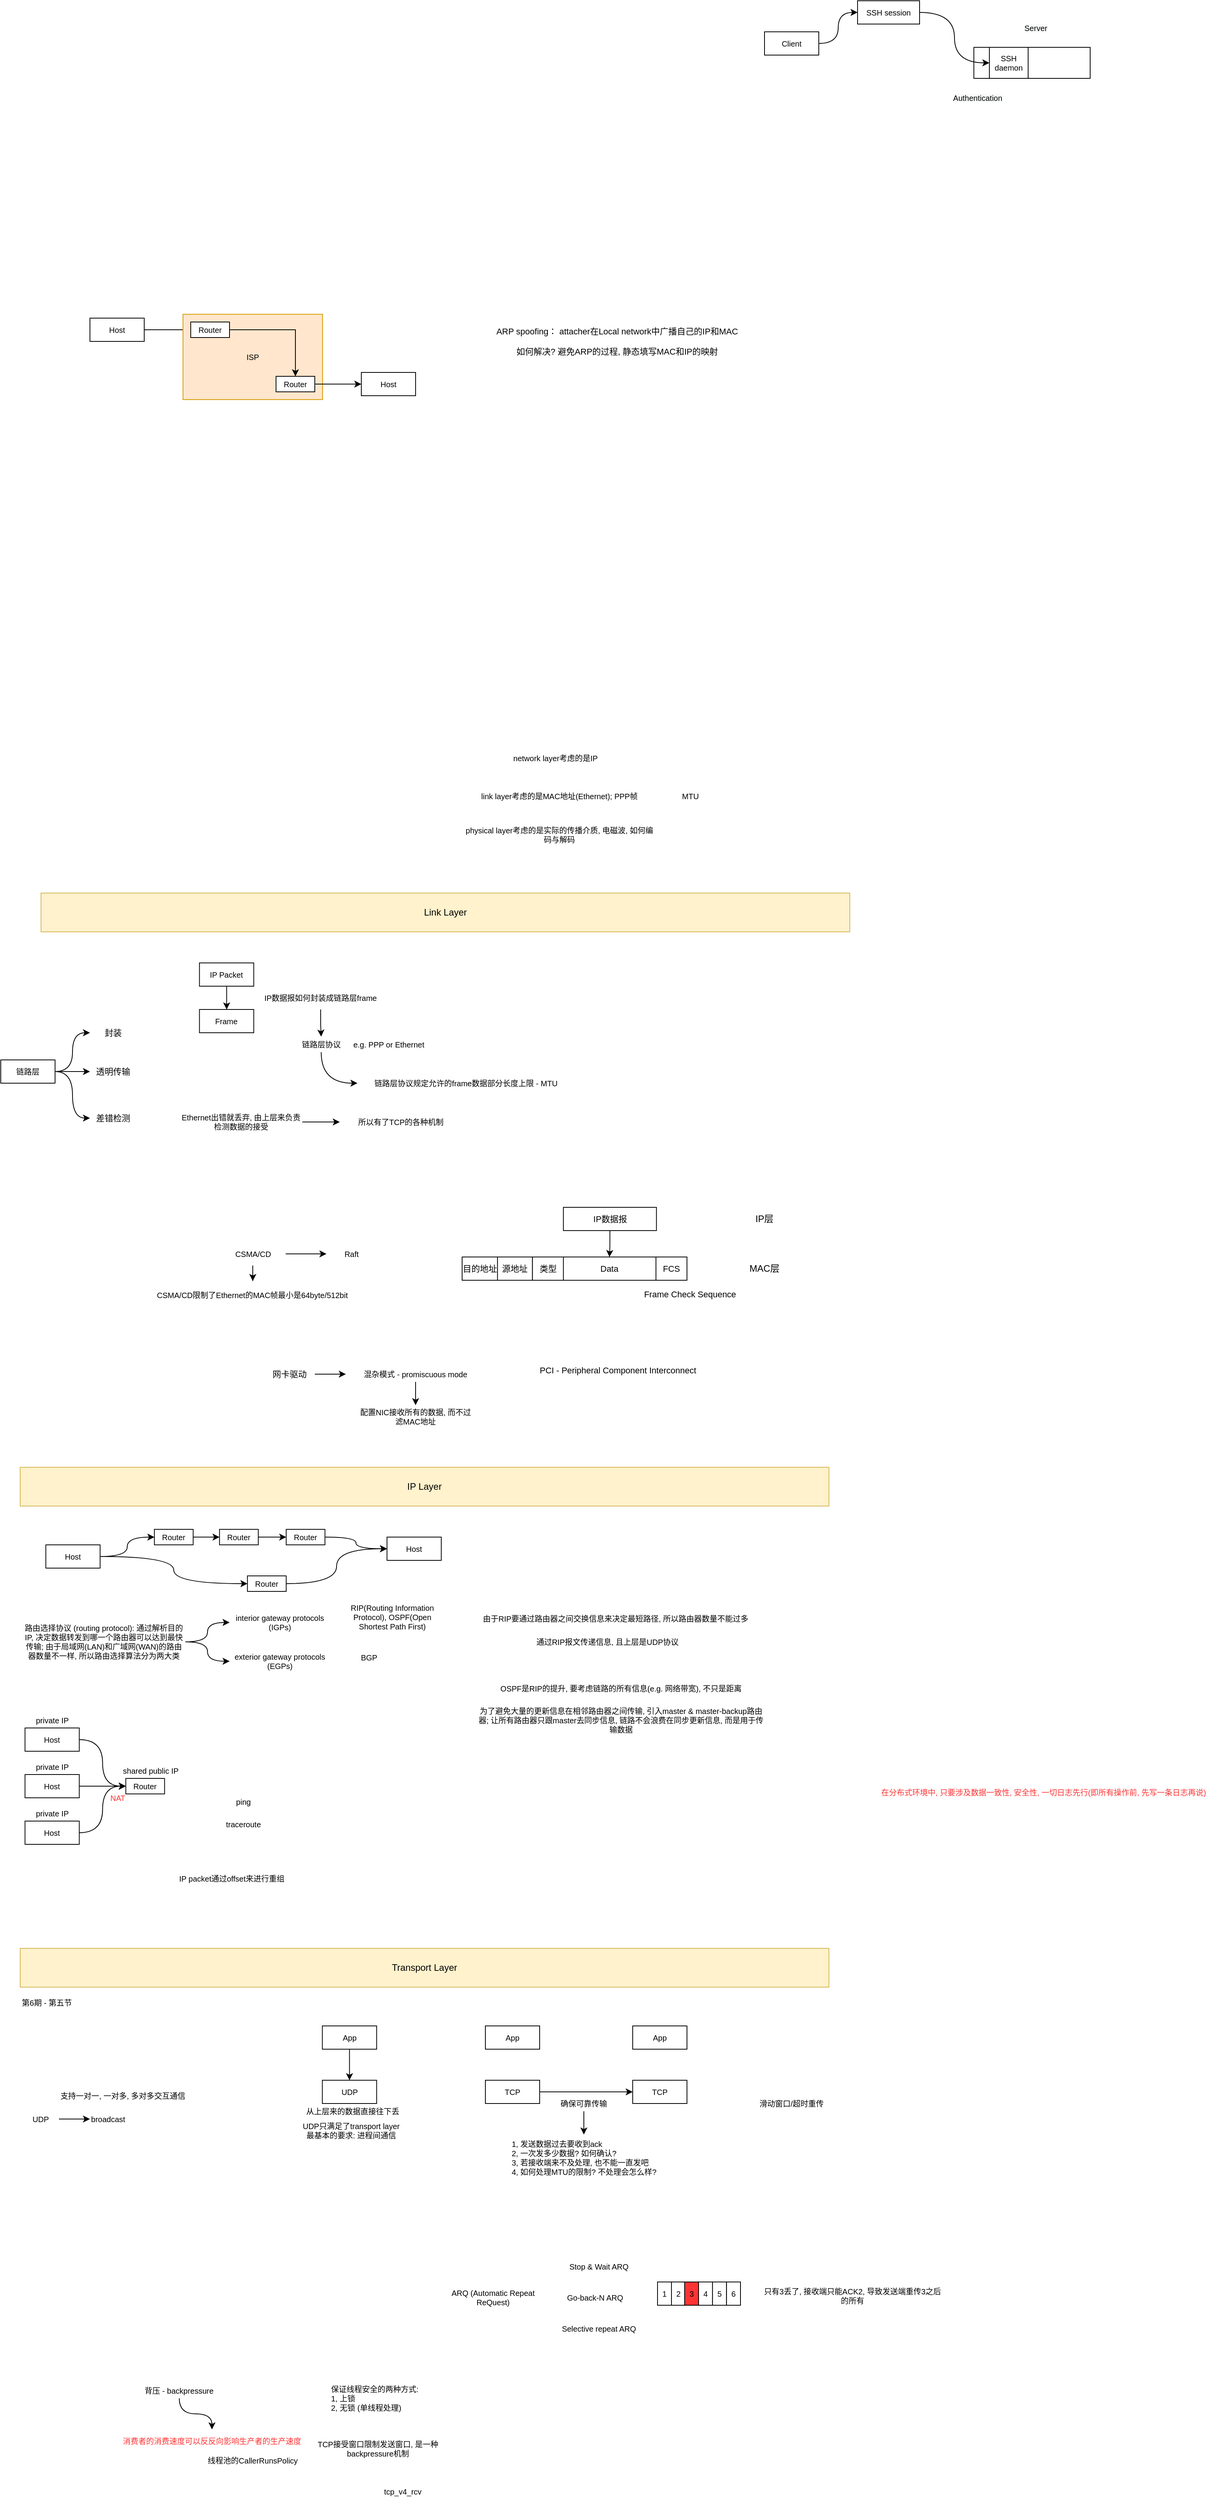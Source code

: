 <mxfile version="21.6.6" type="github">
  <diagram id="lOl-ZhYQnWzm9-qVgaAJ" name="Page-1">
    <mxGraphModel dx="925" dy="494" grid="1" gridSize="10" guides="1" tooltips="1" connect="1" arrows="1" fold="1" page="1" pageScale="1" pageWidth="827" pageHeight="1169" math="0" shadow="0">
      <root>
        <mxCell id="0" />
        <mxCell id="1" parent="0" />
        <mxCell id="wnXFvV-Xrk-nOBf85rZt-2" value="" style="rounded=0;whiteSpace=wrap;html=1;fontSize=10;" parent="1" vertex="1">
          <mxGeometry x="1310" y="150" width="150" height="40" as="geometry" />
        </mxCell>
        <mxCell id="wnXFvV-Xrk-nOBf85rZt-6" value="SSH daemon" style="rounded=0;whiteSpace=wrap;html=1;fontSize=10;" parent="1" vertex="1">
          <mxGeometry x="1330" y="150" width="50" height="40" as="geometry" />
        </mxCell>
        <mxCell id="wnXFvV-Xrk-nOBf85rZt-5" style="edgeStyle=orthogonalEdgeStyle;curved=1;rounded=0;orthogonalLoop=1;jettySize=auto;html=1;entryX=0;entryY=0.5;entryDx=0;entryDy=0;fontSize=10;" parent="1" source="wnXFvV-Xrk-nOBf85rZt-1" target="wnXFvV-Xrk-nOBf85rZt-6" edge="1">
          <mxGeometry relative="1" as="geometry" />
        </mxCell>
        <mxCell id="wnXFvV-Xrk-nOBf85rZt-1" value="SSH session" style="rounded=0;whiteSpace=wrap;html=1;fontSize=10;" parent="1" vertex="1">
          <mxGeometry x="1160" y="90" width="80" height="30" as="geometry" />
        </mxCell>
        <mxCell id="wnXFvV-Xrk-nOBf85rZt-4" style="edgeStyle=orthogonalEdgeStyle;rounded=0;orthogonalLoop=1;jettySize=auto;html=1;entryX=0;entryY=0.5;entryDx=0;entryDy=0;curved=1;fontSize=10;" parent="1" source="wnXFvV-Xrk-nOBf85rZt-3" target="wnXFvV-Xrk-nOBf85rZt-1" edge="1">
          <mxGeometry relative="1" as="geometry" />
        </mxCell>
        <mxCell id="wnXFvV-Xrk-nOBf85rZt-3" value="Client" style="rounded=0;whiteSpace=wrap;html=1;fontSize=10;" parent="1" vertex="1">
          <mxGeometry x="1040" y="130" width="70" height="30" as="geometry" />
        </mxCell>
        <mxCell id="wnXFvV-Xrk-nOBf85rZt-7" value="&lt;meta charset=&quot;utf-8&quot; style=&quot;font-size: 10px;&quot;&gt;&lt;span style=&quot;color: rgb(0, 0, 0); font-family: Helvetica; font-size: 10px; font-style: normal; font-variant-ligatures: normal; font-variant-caps: normal; font-weight: 400; letter-spacing: normal; orphans: 2; text-align: center; text-indent: 0px; text-transform: none; widows: 2; word-spacing: 0px; -webkit-text-stroke-width: 0px; background-color: rgb(248, 249, 250); text-decoration-thickness: initial; text-decoration-style: initial; text-decoration-color: initial; float: none; display: inline !important;&quot;&gt;Server&lt;/span&gt;" style="text;html=1;strokeColor=none;fillColor=none;align=center;verticalAlign=middle;whiteSpace=wrap;rounded=0;fontSize=10;" parent="1" vertex="1">
          <mxGeometry x="1360" y="110" width="60" height="30" as="geometry" />
        </mxCell>
        <mxCell id="wnXFvV-Xrk-nOBf85rZt-10" value="&lt;span style=&quot;color: rgb(0, 0, 0); font-family: Helvetica; font-size: 10px; font-style: normal; font-variant-ligatures: normal; font-variant-caps: normal; font-weight: 400; letter-spacing: normal; orphans: 2; text-align: center; text-indent: 0px; text-transform: none; widows: 2; word-spacing: 0px; -webkit-text-stroke-width: 0px; background-color: rgb(248, 249, 250); text-decoration-thickness: initial; text-decoration-style: initial; text-decoration-color: initial; float: none; display: inline !important;&quot;&gt;Authentication&lt;/span&gt;" style="text;html=1;strokeColor=none;fillColor=none;align=center;verticalAlign=middle;whiteSpace=wrap;rounded=0;fontSize=10;" parent="1" vertex="1">
          <mxGeometry x="1260" y="200" width="110" height="30" as="geometry" />
        </mxCell>
        <mxCell id="41zxChAVSLW4Dl63zJSh-7" style="edgeStyle=orthogonalEdgeStyle;rounded=0;orthogonalLoop=1;jettySize=auto;html=1;entryX=0;entryY=0.5;entryDx=0;entryDy=0;" parent="1" source="41zxChAVSLW4Dl63zJSh-1" target="41zxChAVSLW4Dl63zJSh-3" edge="1">
          <mxGeometry relative="1" as="geometry" />
        </mxCell>
        <mxCell id="41zxChAVSLW4Dl63zJSh-1" value="Host" style="rounded=0;whiteSpace=wrap;html=1;fontSize=10;" parent="1" vertex="1">
          <mxGeometry x="170" y="499" width="70" height="30" as="geometry" />
        </mxCell>
        <mxCell id="41zxChAVSLW4Dl63zJSh-2" value="ISP" style="rounded=0;whiteSpace=wrap;html=1;fontSize=10;fillColor=#ffe6cc;strokeColor=#d79b00;" parent="1" vertex="1">
          <mxGeometry x="290" y="494" width="180" height="110" as="geometry" />
        </mxCell>
        <mxCell id="41zxChAVSLW4Dl63zJSh-6" style="edgeStyle=orthogonalEdgeStyle;rounded=0;orthogonalLoop=1;jettySize=auto;html=1;entryX=0.5;entryY=0;entryDx=0;entryDy=0;" parent="1" source="41zxChAVSLW4Dl63zJSh-3" target="41zxChAVSLW4Dl63zJSh-4" edge="1">
          <mxGeometry relative="1" as="geometry" />
        </mxCell>
        <mxCell id="41zxChAVSLW4Dl63zJSh-3" value="Router" style="rounded=0;whiteSpace=wrap;html=1;fontSize=10;" parent="1" vertex="1">
          <mxGeometry x="300" y="504" width="50" height="20" as="geometry" />
        </mxCell>
        <mxCell id="41zxChAVSLW4Dl63zJSh-10" value="" style="edgeStyle=orthogonalEdgeStyle;rounded=0;orthogonalLoop=1;jettySize=auto;html=1;" parent="1" source="41zxChAVSLW4Dl63zJSh-4" target="41zxChAVSLW4Dl63zJSh-8" edge="1">
          <mxGeometry relative="1" as="geometry" />
        </mxCell>
        <mxCell id="41zxChAVSLW4Dl63zJSh-4" value="Router" style="rounded=0;whiteSpace=wrap;html=1;fontSize=10;" parent="1" vertex="1">
          <mxGeometry x="410" y="574" width="50" height="20" as="geometry" />
        </mxCell>
        <mxCell id="41zxChAVSLW4Dl63zJSh-8" value="Host" style="rounded=0;whiteSpace=wrap;html=1;fontSize=10;" parent="1" vertex="1">
          <mxGeometry x="520" y="569" width="70" height="30" as="geometry" />
        </mxCell>
        <mxCell id="EXS46r-TFBb_ld1rwyYY-8" value="" style="edgeStyle=orthogonalEdgeStyle;rounded=0;orthogonalLoop=1;jettySize=auto;html=1;" parent="1" source="EXS46r-TFBb_ld1rwyYY-1" target="EXS46r-TFBb_ld1rwyYY-2" edge="1">
          <mxGeometry relative="1" as="geometry" />
        </mxCell>
        <mxCell id="EXS46r-TFBb_ld1rwyYY-1" value="IP Packet" style="rounded=0;whiteSpace=wrap;html=1;fontSize=10;" parent="1" vertex="1">
          <mxGeometry x="311.25" y="1330" width="70" height="30" as="geometry" />
        </mxCell>
        <mxCell id="EXS46r-TFBb_ld1rwyYY-2" value="Frame" style="rounded=0;whiteSpace=wrap;html=1;fontSize=10;" parent="1" vertex="1">
          <mxGeometry x="311.25" y="1390" width="70" height="30" as="geometry" />
        </mxCell>
        <mxCell id="EXS46r-TFBb_ld1rwyYY-5" value="" style="edgeStyle=orthogonalEdgeStyle;rounded=0;orthogonalLoop=1;jettySize=auto;html=1;" parent="1" source="EXS46r-TFBb_ld1rwyYY-3" target="EXS46r-TFBb_ld1rwyYY-4" edge="1">
          <mxGeometry relative="1" as="geometry" />
        </mxCell>
        <mxCell id="EXS46r-TFBb_ld1rwyYY-3" value="IP数据报如何封装成链路层frame" style="text;html=1;strokeColor=none;fillColor=none;align=center;verticalAlign=middle;whiteSpace=wrap;rounded=0;fontSize=10;fontFamily=Helvetica;fontColor=default;" parent="1" vertex="1">
          <mxGeometry x="381.25" y="1360" width="172.5" height="30" as="geometry" />
        </mxCell>
        <mxCell id="EXS46r-TFBb_ld1rwyYY-20" style="edgeStyle=orthogonalEdgeStyle;rounded=0;orthogonalLoop=1;jettySize=auto;html=1;entryX=0;entryY=0.5;entryDx=0;entryDy=0;curved=1;" parent="1" source="EXS46r-TFBb_ld1rwyYY-4" target="EXS46r-TFBb_ld1rwyYY-18" edge="1">
          <mxGeometry relative="1" as="geometry" />
        </mxCell>
        <mxCell id="EXS46r-TFBb_ld1rwyYY-4" value="链路层协议" style="text;html=1;strokeColor=none;fillColor=none;align=center;verticalAlign=middle;whiteSpace=wrap;rounded=0;fontSize=10;fontFamily=Helvetica;fontColor=default;" parent="1" vertex="1">
          <mxGeometry x="414" y="1425" width="108.5" height="20" as="geometry" />
        </mxCell>
        <mxCell id="EXS46r-TFBb_ld1rwyYY-6" value="e.g. PPP or Ethernet" style="text;html=1;strokeColor=none;fillColor=none;align=center;verticalAlign=middle;whiteSpace=wrap;rounded=0;fontSize=10;fontFamily=Helvetica;fontColor=default;" parent="1" vertex="1">
          <mxGeometry x="505.63" y="1420" width="98.75" height="30" as="geometry" />
        </mxCell>
        <mxCell id="EXS46r-TFBb_ld1rwyYY-17" value="" style="edgeStyle=orthogonalEdgeStyle;rounded=0;orthogonalLoop=1;jettySize=auto;html=1;" parent="1" source="EXS46r-TFBb_ld1rwyYY-14" target="EXS46r-TFBb_ld1rwyYY-16" edge="1">
          <mxGeometry relative="1" as="geometry" />
        </mxCell>
        <mxCell id="EXS46r-TFBb_ld1rwyYY-14" value="Ethernet出错就丢弃, 由上层来负责检测数据的接受" style="text;html=1;strokeColor=none;fillColor=none;align=center;verticalAlign=middle;whiteSpace=wrap;rounded=0;fontSize=10;fontFamily=Helvetica;fontColor=default;" parent="1" vertex="1">
          <mxGeometry x="286.06" y="1515" width="157.75" height="40" as="geometry" />
        </mxCell>
        <mxCell id="EXS46r-TFBb_ld1rwyYY-16" value="所以有了TCP的各种机制" style="text;html=1;strokeColor=none;fillColor=none;align=center;verticalAlign=middle;whiteSpace=wrap;rounded=0;fontSize=10;fontFamily=Helvetica;fontColor=default;" parent="1" vertex="1">
          <mxGeometry x="492.18" y="1515" width="157.75" height="40" as="geometry" />
        </mxCell>
        <mxCell id="EXS46r-TFBb_ld1rwyYY-18" value="链路层协议规定允许的frame数据部分长度上限 - MTU" style="text;html=1;strokeColor=none;fillColor=none;align=center;verticalAlign=middle;whiteSpace=wrap;rounded=0;fontSize=10;fontFamily=Helvetica;fontColor=default;" parent="1" vertex="1">
          <mxGeometry x="515" y="1470" width="280" height="30" as="geometry" />
        </mxCell>
        <mxCell id="EXS46r-TFBb_ld1rwyYY-23" value="" style="edgeStyle=orthogonalEdgeStyle;shape=connector;curved=1;rounded=0;orthogonalLoop=1;jettySize=auto;html=1;labelBackgroundColor=default;strokeColor=default;fontFamily=Helvetica;fontSize=11;fontColor=default;endArrow=classic;" parent="1" source="EXS46r-TFBb_ld1rwyYY-21" target="EXS46r-TFBb_ld1rwyYY-22" edge="1">
          <mxGeometry relative="1" as="geometry" />
        </mxCell>
        <mxCell id="fwzLU5tfzJNoqCdMov-6-9" style="edgeStyle=orthogonalEdgeStyle;rounded=0;orthogonalLoop=1;jettySize=auto;html=1;" parent="1" source="EXS46r-TFBb_ld1rwyYY-21" target="fwzLU5tfzJNoqCdMov-6-8" edge="1">
          <mxGeometry relative="1" as="geometry" />
        </mxCell>
        <mxCell id="EXS46r-TFBb_ld1rwyYY-21" value="CSMA/CD" style="text;html=1;strokeColor=none;fillColor=none;align=center;verticalAlign=middle;whiteSpace=wrap;rounded=0;fontSize=10;fontFamily=Helvetica;fontColor=default;" parent="1" vertex="1">
          <mxGeometry x="337.62" y="1690" width="84.75" height="30" as="geometry" />
        </mxCell>
        <mxCell id="EXS46r-TFBb_ld1rwyYY-22" value="Raft" style="text;html=1;strokeColor=none;fillColor=none;align=center;verticalAlign=middle;whiteSpace=wrap;rounded=0;fontSize=10;fontFamily=Helvetica;fontColor=default;" parent="1" vertex="1">
          <mxGeometry x="475" y="1690" width="64.75" height="30" as="geometry" />
        </mxCell>
        <mxCell id="fwzLU5tfzJNoqCdMov-6-7" style="edgeStyle=orthogonalEdgeStyle;rounded=0;orthogonalLoop=1;jettySize=auto;html=1;" parent="1" source="EXS46r-TFBb_ld1rwyYY-24" target="EXS46r-TFBb_ld1rwyYY-25" edge="1">
          <mxGeometry relative="1" as="geometry" />
        </mxCell>
        <mxCell id="EXS46r-TFBb_ld1rwyYY-24" value="网卡驱动" style="text;html=1;strokeColor=none;fillColor=none;align=center;verticalAlign=middle;whiteSpace=wrap;rounded=0;fontSize=11;fontFamily=Helvetica;fontColor=default;" parent="1" vertex="1">
          <mxGeometry x="395" y="1850" width="65" height="20" as="geometry" />
        </mxCell>
        <mxCell id="EXS46r-TFBb_ld1rwyYY-27" style="edgeStyle=orthogonalEdgeStyle;shape=connector;curved=1;rounded=0;orthogonalLoop=1;jettySize=auto;html=1;entryX=0.5;entryY=0;entryDx=0;entryDy=0;labelBackgroundColor=default;strokeColor=default;fontFamily=Helvetica;fontSize=11;fontColor=default;endArrow=classic;" parent="1" source="EXS46r-TFBb_ld1rwyYY-25" target="EXS46r-TFBb_ld1rwyYY-26" edge="1">
          <mxGeometry relative="1" as="geometry" />
        </mxCell>
        <mxCell id="EXS46r-TFBb_ld1rwyYY-25" value="混杂模式 - promiscuous mode" style="text;html=1;strokeColor=none;fillColor=none;align=center;verticalAlign=middle;whiteSpace=wrap;rounded=0;fontSize=10;fontFamily=Helvetica;fontColor=default;" parent="1" vertex="1">
          <mxGeometry x="500" y="1850" width="180" height="20" as="geometry" />
        </mxCell>
        <mxCell id="EXS46r-TFBb_ld1rwyYY-26" value="配置NIC接收所有的数据, 而不过滤MAC地址" style="text;html=1;strokeColor=none;fillColor=none;align=center;verticalAlign=middle;whiteSpace=wrap;rounded=0;fontSize=10;fontFamily=Helvetica;fontColor=default;" parent="1" vertex="1">
          <mxGeometry x="515" y="1900" width="150" height="30" as="geometry" />
        </mxCell>
        <mxCell id="EXS46r-TFBb_ld1rwyYY-34" style="edgeStyle=orthogonalEdgeStyle;shape=connector;curved=1;rounded=0;orthogonalLoop=1;jettySize=auto;html=1;entryX=0;entryY=0.5;entryDx=0;entryDy=0;labelBackgroundColor=default;strokeColor=default;fontFamily=Helvetica;fontSize=11;fontColor=default;endArrow=classic;" parent="1" source="EXS46r-TFBb_ld1rwyYY-28" target="EXS46r-TFBb_ld1rwyYY-29" edge="1">
          <mxGeometry relative="1" as="geometry" />
        </mxCell>
        <mxCell id="EXS46r-TFBb_ld1rwyYY-35" style="edgeStyle=orthogonalEdgeStyle;shape=connector;curved=1;rounded=0;orthogonalLoop=1;jettySize=auto;html=1;entryX=0;entryY=0.5;entryDx=0;entryDy=0;labelBackgroundColor=default;strokeColor=default;fontFamily=Helvetica;fontSize=11;fontColor=default;endArrow=classic;" parent="1" source="EXS46r-TFBb_ld1rwyYY-28" target="EXS46r-TFBb_ld1rwyYY-30" edge="1">
          <mxGeometry relative="1" as="geometry" />
        </mxCell>
        <mxCell id="EXS46r-TFBb_ld1rwyYY-36" style="edgeStyle=orthogonalEdgeStyle;shape=connector;curved=1;rounded=0;orthogonalLoop=1;jettySize=auto;html=1;entryX=0;entryY=0.5;entryDx=0;entryDy=0;labelBackgroundColor=default;strokeColor=default;fontFamily=Helvetica;fontSize=11;fontColor=default;endArrow=classic;" parent="1" source="EXS46r-TFBb_ld1rwyYY-28" target="EXS46r-TFBb_ld1rwyYY-31" edge="1">
          <mxGeometry relative="1" as="geometry" />
        </mxCell>
        <mxCell id="EXS46r-TFBb_ld1rwyYY-28" value="链路层" style="rounded=0;whiteSpace=wrap;html=1;fontSize=10;" parent="1" vertex="1">
          <mxGeometry x="55" y="1455" width="70" height="30" as="geometry" />
        </mxCell>
        <mxCell id="EXS46r-TFBb_ld1rwyYY-29" value="封装" style="text;html=1;strokeColor=none;fillColor=none;align=center;verticalAlign=middle;whiteSpace=wrap;rounded=0;fontSize=11;fontFamily=Helvetica;fontColor=default;" parent="1" vertex="1">
          <mxGeometry x="170" y="1405" width="60" height="30" as="geometry" />
        </mxCell>
        <mxCell id="EXS46r-TFBb_ld1rwyYY-30" value="透明传输" style="text;html=1;strokeColor=none;fillColor=none;align=center;verticalAlign=middle;whiteSpace=wrap;rounded=0;fontSize=11;fontFamily=Helvetica;fontColor=default;" parent="1" vertex="1">
          <mxGeometry x="170" y="1455" width="60" height="30" as="geometry" />
        </mxCell>
        <mxCell id="EXS46r-TFBb_ld1rwyYY-31" value="差错检测" style="text;html=1;strokeColor=none;fillColor=none;align=center;verticalAlign=middle;whiteSpace=wrap;rounded=0;fontSize=11;fontFamily=Helvetica;fontColor=default;" parent="1" vertex="1">
          <mxGeometry x="170" y="1515" width="60" height="30" as="geometry" />
        </mxCell>
        <mxCell id="fIlDX3s8ZMgqm2_ezZD7-1" value="ARP spoofing： attacher在Local network中广播自己的IP和MAC&lt;br style=&quot;font-size: 11px;&quot;&gt;&lt;br style=&quot;font-size: 11px;&quot;&gt;如何解决? 避免ARP的过程, 静态填写MAC和IP的映射" style="text;html=1;strokeColor=none;fillColor=none;align=center;verticalAlign=middle;whiteSpace=wrap;rounded=0;fontSize=11;" parent="1" vertex="1">
          <mxGeometry x="690" y="499" width="320" height="60" as="geometry" />
        </mxCell>
        <mxCell id="fwzLU5tfzJNoqCdMov-6-2" value="physical layer考虑的是实际的传播介质, 电磁波, 如何编码与解码" style="text;html=1;strokeColor=none;fillColor=none;align=center;verticalAlign=middle;whiteSpace=wrap;rounded=0;fontSize=10;fontFamily=Helvetica;fontColor=default;" parent="1" vertex="1">
          <mxGeometry x="650" y="1150" width="251.25" height="30" as="geometry" />
        </mxCell>
        <mxCell id="fwzLU5tfzJNoqCdMov-6-3" value="link layer考虑的是MAC地址(Ethernet); PPP帧" style="text;html=1;strokeColor=none;fillColor=none;align=center;verticalAlign=middle;whiteSpace=wrap;rounded=0;fontSize=10;fontFamily=Helvetica;fontColor=default;" parent="1" vertex="1">
          <mxGeometry x="662.96" y="1100" width="225.32" height="30" as="geometry" />
        </mxCell>
        <mxCell id="fwzLU5tfzJNoqCdMov-6-5" value="network layer考虑的是IP" style="text;html=1;strokeColor=none;fillColor=none;align=center;verticalAlign=middle;whiteSpace=wrap;rounded=0;fontSize=10;fontFamily=Helvetica;fontColor=default;" parent="1" vertex="1">
          <mxGeometry x="669.46" y="1050" width="203" height="31" as="geometry" />
        </mxCell>
        <mxCell id="fwzLU5tfzJNoqCdMov-6-6" value="MTU" style="text;html=1;strokeColor=none;fillColor=none;align=center;verticalAlign=middle;whiteSpace=wrap;rounded=0;fontSize=10;fontFamily=Helvetica;fontColor=default;" parent="1" vertex="1">
          <mxGeometry x="922.96" y="1105" width="43" height="20" as="geometry" />
        </mxCell>
        <mxCell id="fwzLU5tfzJNoqCdMov-6-8" value="CSMA/CD限制了Ethernet的MAC帧最小是64byte/512bit" style="text;html=1;strokeColor=none;fillColor=none;align=center;verticalAlign=middle;whiteSpace=wrap;rounded=0;fontSize=10;fontFamily=Helvetica;fontColor=default;" parent="1" vertex="1">
          <mxGeometry x="246.31" y="1740" width="267.38" height="36" as="geometry" />
        </mxCell>
        <mxCell id="fwzLU5tfzJNoqCdMov-6-10" value="Data" style="rounded=0;whiteSpace=wrap;html=1;fontSize=11;" parent="1" vertex="1">
          <mxGeometry x="780" y="1709" width="120" height="30" as="geometry" />
        </mxCell>
        <mxCell id="fwzLU5tfzJNoqCdMov-6-11" value="FCS" style="rounded=0;whiteSpace=wrap;html=1;fontSize=11;" parent="1" vertex="1">
          <mxGeometry x="900" y="1709" width="40" height="30" as="geometry" />
        </mxCell>
        <mxCell id="fwzLU5tfzJNoqCdMov-6-12" value="Frame Check Sequence" style="text;html=1;strokeColor=none;fillColor=none;align=center;verticalAlign=middle;whiteSpace=wrap;rounded=0;fontSize=11;" parent="1" vertex="1">
          <mxGeometry x="874.96" y="1749" width="138" height="16" as="geometry" />
        </mxCell>
        <mxCell id="fwzLU5tfzJNoqCdMov-6-13" value="类型" style="rounded=0;whiteSpace=wrap;html=1;fontSize=11;" parent="1" vertex="1">
          <mxGeometry x="740.62" y="1709" width="40" height="30" as="geometry" />
        </mxCell>
        <mxCell id="fwzLU5tfzJNoqCdMov-6-14" value="源地址" style="rounded=0;whiteSpace=wrap;html=1;fontSize=11;" parent="1" vertex="1">
          <mxGeometry x="695" y="1709" width="45.62" height="30" as="geometry" />
        </mxCell>
        <mxCell id="fwzLU5tfzJNoqCdMov-6-15" value="目的地址" style="rounded=0;whiteSpace=wrap;html=1;fontSize=11;" parent="1" vertex="1">
          <mxGeometry x="650" y="1709" width="45.62" height="30" as="geometry" />
        </mxCell>
        <mxCell id="fwzLU5tfzJNoqCdMov-6-18" style="edgeStyle=orthogonalEdgeStyle;rounded=0;orthogonalLoop=1;jettySize=auto;html=1;entryX=0.5;entryY=0;entryDx=0;entryDy=0;" parent="1" source="fwzLU5tfzJNoqCdMov-6-16" target="fwzLU5tfzJNoqCdMov-6-10" edge="1">
          <mxGeometry relative="1" as="geometry" />
        </mxCell>
        <mxCell id="fwzLU5tfzJNoqCdMov-6-16" value="IP数据报" style="rounded=0;whiteSpace=wrap;html=1;fontSize=11;" parent="1" vertex="1">
          <mxGeometry x="780.62" y="1645" width="120" height="30" as="geometry" />
        </mxCell>
        <mxCell id="fwzLU5tfzJNoqCdMov-6-19" value="PCI -&amp;nbsp;Peripheral Component Interconnect" style="text;html=1;strokeColor=none;fillColor=none;align=center;verticalAlign=middle;whiteSpace=wrap;rounded=0;fontSize=11;" parent="1" vertex="1">
          <mxGeometry x="735.96" y="1840" width="230" height="30" as="geometry" />
        </mxCell>
        <mxCell id="8vFRCrGOn13d0V4kRPDf-1" value="MAC层" style="text;html=1;strokeColor=none;fillColor=none;align=center;verticalAlign=middle;whiteSpace=wrap;rounded=0;" parent="1" vertex="1">
          <mxGeometry x="1010" y="1709" width="60" height="30" as="geometry" />
        </mxCell>
        <mxCell id="8vFRCrGOn13d0V4kRPDf-2" value="IP层" style="text;html=1;strokeColor=none;fillColor=none;align=center;verticalAlign=middle;whiteSpace=wrap;rounded=0;" parent="1" vertex="1">
          <mxGeometry x="1010" y="1645" width="60" height="30" as="geometry" />
        </mxCell>
        <mxCell id="8vFRCrGOn13d0V4kRPDf-3" value="Link Layer" style="rounded=0;whiteSpace=wrap;html=1;fillColor=#fff2cc;strokeColor=#d6b656;" parent="1" vertex="1">
          <mxGeometry x="106.88" y="1240" width="1043.12" height="50" as="geometry" />
        </mxCell>
        <mxCell id="8vFRCrGOn13d0V4kRPDf-4" value="IP Layer" style="rounded=0;whiteSpace=wrap;html=1;fillColor=#fff2cc;strokeColor=#d6b656;" parent="1" vertex="1">
          <mxGeometry x="80" y="1980" width="1043.12" height="50" as="geometry" />
        </mxCell>
        <mxCell id="8vFRCrGOn13d0V4kRPDf-5" value="" style="edgeStyle=orthogonalEdgeStyle;rounded=0;orthogonalLoop=1;jettySize=auto;html=1;" parent="1" source="8vFRCrGOn13d0V4kRPDf-6" target="8vFRCrGOn13d0V4kRPDf-8" edge="1">
          <mxGeometry relative="1" as="geometry" />
        </mxCell>
        <mxCell id="8vFRCrGOn13d0V4kRPDf-6" value="Router" style="rounded=0;whiteSpace=wrap;html=1;fontSize=10;" parent="1" vertex="1">
          <mxGeometry x="253.12" y="2060" width="50" height="20" as="geometry" />
        </mxCell>
        <mxCell id="8vFRCrGOn13d0V4kRPDf-7" value="" style="edgeStyle=orthogonalEdgeStyle;rounded=0;orthogonalLoop=1;jettySize=auto;html=1;" parent="1" source="8vFRCrGOn13d0V4kRPDf-8" target="8vFRCrGOn13d0V4kRPDf-10" edge="1">
          <mxGeometry relative="1" as="geometry" />
        </mxCell>
        <mxCell id="8vFRCrGOn13d0V4kRPDf-8" value="Router" style="rounded=0;whiteSpace=wrap;html=1;fontSize=10;" parent="1" vertex="1">
          <mxGeometry x="337.12" y="2060" width="50" height="20" as="geometry" />
        </mxCell>
        <mxCell id="8vFRCrGOn13d0V4kRPDf-9" style="edgeStyle=orthogonalEdgeStyle;shape=connector;curved=1;rounded=0;orthogonalLoop=1;jettySize=auto;html=1;entryX=0;entryY=0.5;entryDx=0;entryDy=0;labelBackgroundColor=default;strokeColor=default;fontFamily=Helvetica;fontSize=11;fontColor=default;endArrow=classic;" parent="1" source="8vFRCrGOn13d0V4kRPDf-10" target="8vFRCrGOn13d0V4kRPDf-16" edge="1">
          <mxGeometry relative="1" as="geometry" />
        </mxCell>
        <mxCell id="8vFRCrGOn13d0V4kRPDf-10" value="Router" style="rounded=0;whiteSpace=wrap;html=1;fontSize=10;" parent="1" vertex="1">
          <mxGeometry x="423.12" y="2060" width="50" height="20" as="geometry" />
        </mxCell>
        <mxCell id="8vFRCrGOn13d0V4kRPDf-11" style="edgeStyle=orthogonalEdgeStyle;rounded=0;orthogonalLoop=1;jettySize=auto;html=1;entryX=0;entryY=0.5;entryDx=0;entryDy=0;curved=1;" parent="1" source="8vFRCrGOn13d0V4kRPDf-12" target="8vFRCrGOn13d0V4kRPDf-16" edge="1">
          <mxGeometry relative="1" as="geometry" />
        </mxCell>
        <mxCell id="8vFRCrGOn13d0V4kRPDf-12" value="Router" style="rounded=0;whiteSpace=wrap;html=1;fontSize=10;" parent="1" vertex="1">
          <mxGeometry x="373.12" y="2120" width="50" height="20" as="geometry" />
        </mxCell>
        <mxCell id="8vFRCrGOn13d0V4kRPDf-13" style="edgeStyle=orthogonalEdgeStyle;rounded=0;orthogonalLoop=1;jettySize=auto;html=1;entryX=0;entryY=0.5;entryDx=0;entryDy=0;curved=1;" parent="1" source="8vFRCrGOn13d0V4kRPDf-15" target="8vFRCrGOn13d0V4kRPDf-12" edge="1">
          <mxGeometry relative="1" as="geometry" />
        </mxCell>
        <mxCell id="8vFRCrGOn13d0V4kRPDf-14" style="edgeStyle=orthogonalEdgeStyle;rounded=0;orthogonalLoop=1;jettySize=auto;html=1;entryX=0;entryY=0.5;entryDx=0;entryDy=0;curved=1;" parent="1" source="8vFRCrGOn13d0V4kRPDf-15" target="8vFRCrGOn13d0V4kRPDf-6" edge="1">
          <mxGeometry relative="1" as="geometry" />
        </mxCell>
        <mxCell id="8vFRCrGOn13d0V4kRPDf-15" value="Host" style="rounded=0;whiteSpace=wrap;html=1;fontSize=10;" parent="1" vertex="1">
          <mxGeometry x="113.12" y="2080" width="70" height="30" as="geometry" />
        </mxCell>
        <mxCell id="8vFRCrGOn13d0V4kRPDf-16" value="Host" style="rounded=0;whiteSpace=wrap;html=1;fontSize=10;" parent="1" vertex="1">
          <mxGeometry x="553.12" y="2070" width="70" height="30" as="geometry" />
        </mxCell>
        <mxCell id="8vFRCrGOn13d0V4kRPDf-17" style="edgeStyle=orthogonalEdgeStyle;shape=connector;curved=1;rounded=0;orthogonalLoop=1;jettySize=auto;html=1;entryX=0;entryY=0.5;entryDx=0;entryDy=0;labelBackgroundColor=default;strokeColor=default;fontFamily=Helvetica;fontSize=11;fontColor=default;endArrow=classic;" parent="1" source="8vFRCrGOn13d0V4kRPDf-19" target="8vFRCrGOn13d0V4kRPDf-20" edge="1">
          <mxGeometry relative="1" as="geometry" />
        </mxCell>
        <mxCell id="8vFRCrGOn13d0V4kRPDf-18" style="edgeStyle=orthogonalEdgeStyle;shape=connector;curved=1;rounded=0;orthogonalLoop=1;jettySize=auto;html=1;labelBackgroundColor=default;strokeColor=default;fontFamily=Helvetica;fontSize=11;fontColor=default;endArrow=classic;" parent="1" source="8vFRCrGOn13d0V4kRPDf-19" target="8vFRCrGOn13d0V4kRPDf-21" edge="1">
          <mxGeometry relative="1" as="geometry" />
        </mxCell>
        <mxCell id="8vFRCrGOn13d0V4kRPDf-19" value="路由选择协议 (routing protocol): 通过解析目的IP, 决定数据转发到哪一个路由器可以达到最快传输; 由于局域网(LAN)和广域网(WAN)的路由器数量不一样, 所以路由选择算法分为两大类" style="text;html=1;strokeColor=none;fillColor=none;align=center;verticalAlign=middle;whiteSpace=wrap;rounded=0;fontSize=10;fontFamily=Helvetica;fontColor=default;" parent="1" vertex="1">
          <mxGeometry x="83.12" y="2175" width="210" height="60" as="geometry" />
        </mxCell>
        <mxCell id="8vFRCrGOn13d0V4kRPDf-20" value="interior gateway protocols (IGPs)" style="text;html=1;strokeColor=none;fillColor=none;align=center;verticalAlign=middle;whiteSpace=wrap;rounded=0;fontSize=10;fontFamily=Helvetica;fontColor=default;" parent="1" vertex="1">
          <mxGeometry x="350.12" y="2170" width="130" height="20" as="geometry" />
        </mxCell>
        <mxCell id="8vFRCrGOn13d0V4kRPDf-21" value="exterior gateway protocols (EGPs)" style="text;html=1;strokeColor=none;fillColor=none;align=center;verticalAlign=middle;whiteSpace=wrap;rounded=0;fontSize=10;fontFamily=Helvetica;fontColor=default;" parent="1" vertex="1">
          <mxGeometry x="350.12" y="2220" width="130" height="20" as="geometry" />
        </mxCell>
        <mxCell id="8vFRCrGOn13d0V4kRPDf-22" value="RIP(Routing Information Protocol), OSPF(Open Shortest Path First)" style="text;html=1;strokeColor=none;fillColor=none;align=center;verticalAlign=middle;whiteSpace=wrap;rounded=0;fontSize=10;fontFamily=Helvetica;fontColor=default;" parent="1" vertex="1">
          <mxGeometry x="490.12" y="2155" width="139.88" height="35" as="geometry" />
        </mxCell>
        <mxCell id="8vFRCrGOn13d0V4kRPDf-23" value="BGP" style="text;html=1;strokeColor=none;fillColor=none;align=center;verticalAlign=middle;whiteSpace=wrap;rounded=0;fontSize=10;fontFamily=Helvetica;fontColor=default;" parent="1" vertex="1">
          <mxGeometry x="500.12" y="2215" width="60" height="20" as="geometry" />
        </mxCell>
        <mxCell id="8vFRCrGOn13d0V4kRPDf-24" style="edgeStyle=orthogonalEdgeStyle;shape=connector;curved=1;rounded=0;orthogonalLoop=1;jettySize=auto;html=1;entryX=0;entryY=0.5;entryDx=0;entryDy=0;labelBackgroundColor=default;strokeColor=default;fontFamily=Helvetica;fontSize=11;fontColor=default;endArrow=classic;" parent="1" source="8vFRCrGOn13d0V4kRPDf-25" target="8vFRCrGOn13d0V4kRPDf-30" edge="1">
          <mxGeometry relative="1" as="geometry" />
        </mxCell>
        <mxCell id="8vFRCrGOn13d0V4kRPDf-25" value="Host" style="rounded=0;whiteSpace=wrap;html=1;fontSize=10;" parent="1" vertex="1">
          <mxGeometry x="86.25" y="2316" width="70" height="30" as="geometry" />
        </mxCell>
        <mxCell id="8vFRCrGOn13d0V4kRPDf-26" style="edgeStyle=orthogonalEdgeStyle;shape=connector;curved=1;rounded=0;orthogonalLoop=1;jettySize=auto;html=1;entryX=0;entryY=0.5;entryDx=0;entryDy=0;labelBackgroundColor=default;strokeColor=default;fontFamily=Helvetica;fontSize=11;fontColor=default;endArrow=classic;" parent="1" source="8vFRCrGOn13d0V4kRPDf-27" target="8vFRCrGOn13d0V4kRPDf-30" edge="1">
          <mxGeometry relative="1" as="geometry" />
        </mxCell>
        <mxCell id="8vFRCrGOn13d0V4kRPDf-27" value="Host" style="rounded=0;whiteSpace=wrap;html=1;fontSize=10;" parent="1" vertex="1">
          <mxGeometry x="86.25" y="2376" width="70" height="30" as="geometry" />
        </mxCell>
        <mxCell id="8vFRCrGOn13d0V4kRPDf-28" style="edgeStyle=orthogonalEdgeStyle;shape=connector;curved=1;rounded=0;orthogonalLoop=1;jettySize=auto;html=1;entryX=0;entryY=0.5;entryDx=0;entryDy=0;labelBackgroundColor=default;strokeColor=default;fontFamily=Helvetica;fontSize=11;fontColor=default;endArrow=classic;" parent="1" source="8vFRCrGOn13d0V4kRPDf-29" target="8vFRCrGOn13d0V4kRPDf-30" edge="1">
          <mxGeometry relative="1" as="geometry" />
        </mxCell>
        <mxCell id="8vFRCrGOn13d0V4kRPDf-29" value="Host" style="rounded=0;whiteSpace=wrap;html=1;fontSize=10;" parent="1" vertex="1">
          <mxGeometry x="86.25" y="2436" width="70" height="30" as="geometry" />
        </mxCell>
        <mxCell id="8vFRCrGOn13d0V4kRPDf-30" value="Router" style="rounded=0;whiteSpace=wrap;html=1;fontSize=10;" parent="1" vertex="1">
          <mxGeometry x="216.25" y="2381" width="50" height="20" as="geometry" />
        </mxCell>
        <mxCell id="8vFRCrGOn13d0V4kRPDf-31" value="shared public IP" style="text;html=1;strokeColor=none;fillColor=none;align=center;verticalAlign=middle;whiteSpace=wrap;rounded=0;fontSize=10;fontFamily=Helvetica;fontColor=default;" parent="1" vertex="1">
          <mxGeometry x="201.25" y="2361" width="95" height="20" as="geometry" />
        </mxCell>
        <mxCell id="8vFRCrGOn13d0V4kRPDf-32" value="private IP" style="text;html=1;strokeColor=none;fillColor=none;align=center;verticalAlign=middle;whiteSpace=wrap;rounded=0;fontSize=10;fontFamily=Helvetica;fontColor=default;" parent="1" vertex="1">
          <mxGeometry x="80" y="2296" width="82.5" height="20" as="geometry" />
        </mxCell>
        <mxCell id="8vFRCrGOn13d0V4kRPDf-33" value="private IP" style="text;html=1;strokeColor=none;fillColor=none;align=center;verticalAlign=middle;whiteSpace=wrap;rounded=0;fontSize=10;fontFamily=Helvetica;fontColor=default;" parent="1" vertex="1">
          <mxGeometry x="80" y="2356" width="82.5" height="20" as="geometry" />
        </mxCell>
        <mxCell id="8vFRCrGOn13d0V4kRPDf-34" value="private IP" style="text;html=1;strokeColor=none;fillColor=none;align=center;verticalAlign=middle;whiteSpace=wrap;rounded=0;fontSize=10;fontFamily=Helvetica;fontColor=default;" parent="1" vertex="1">
          <mxGeometry x="80" y="2416" width="82.5" height="20" as="geometry" />
        </mxCell>
        <mxCell id="8vFRCrGOn13d0V4kRPDf-35" value="NAT" style="text;html=1;strokeColor=none;fillColor=none;align=center;verticalAlign=middle;whiteSpace=wrap;rounded=0;fontSize=10;fontFamily=Helvetica;fontColor=#FF3333;" parent="1" vertex="1">
          <mxGeometry x="186.25" y="2396" width="40" height="20" as="geometry" />
        </mxCell>
        <mxCell id="u-g0lh7yUUkbwYDsTiLQ-1" value="IP packet通过offset来进行重组" style="text;html=1;strokeColor=none;fillColor=none;align=center;verticalAlign=middle;whiteSpace=wrap;rounded=0;fontSize=10;fontFamily=Helvetica;fontColor=default;" vertex="1" parent="1">
          <mxGeometry x="266.25" y="2500" width="173.75" height="20" as="geometry" />
        </mxCell>
        <mxCell id="u-g0lh7yUUkbwYDsTiLQ-2" value="ping" style="text;html=1;strokeColor=none;fillColor=none;align=center;verticalAlign=middle;whiteSpace=wrap;rounded=0;fontSize=10;fontFamily=Helvetica;fontColor=default;" vertex="1" parent="1">
          <mxGeometry x="337.62" y="2401" width="60" height="20" as="geometry" />
        </mxCell>
        <mxCell id="u-g0lh7yUUkbwYDsTiLQ-3" value="traceroute" style="text;html=1;strokeColor=none;fillColor=none;align=center;verticalAlign=middle;whiteSpace=wrap;rounded=0;fontSize=10;fontFamily=Helvetica;fontColor=default;" vertex="1" parent="1">
          <mxGeometry x="337.62" y="2430" width="60" height="20" as="geometry" />
        </mxCell>
        <mxCell id="u-g0lh7yUUkbwYDsTiLQ-5" value="由于RIP要通过路由器之间交换信息来决定最短路径, 所以路由器数量不能过多" style="text;html=1;strokeColor=none;fillColor=none;align=center;verticalAlign=middle;whiteSpace=wrap;rounded=0;fontSize=10;fontFamily=Helvetica;fontColor=default;" vertex="1" parent="1">
          <mxGeometry x="662.96" y="2160" width="370" height="30" as="geometry" />
        </mxCell>
        <mxCell id="u-g0lh7yUUkbwYDsTiLQ-6" value="通过RIP报文传递信息, 且上层是UDP协议" style="text;html=1;strokeColor=none;fillColor=none;align=center;verticalAlign=middle;whiteSpace=wrap;rounded=0;fontSize=10;fontFamily=Helvetica;fontColor=default;" vertex="1" parent="1">
          <mxGeometry x="708.92" y="2190" width="257.04" height="30" as="geometry" />
        </mxCell>
        <mxCell id="u-g0lh7yUUkbwYDsTiLQ-7" value="OSPF是RIP的提升, 要考虑链路的所有信息(e.g. 网络带宽), 不只是距离" style="text;html=1;strokeColor=none;fillColor=none;align=center;verticalAlign=middle;whiteSpace=wrap;rounded=0;fontSize=10;fontFamily=Helvetica;fontColor=default;" vertex="1" parent="1">
          <mxGeometry x="670.0" y="2250" width="370" height="30" as="geometry" />
        </mxCell>
        <mxCell id="u-g0lh7yUUkbwYDsTiLQ-8" value="为了避免大量的更新信息在相邻路由器之间传输, 引入master &amp;amp; master-backup路由器; 让所有路由器只跟master去同步信息, 链路不会浪费在同步更新信息, 而是用于传输数据" style="text;html=1;strokeColor=none;fillColor=none;align=center;verticalAlign=middle;whiteSpace=wrap;rounded=0;fontSize=10;fontFamily=Helvetica;fontColor=default;" vertex="1" parent="1">
          <mxGeometry x="670.0" y="2291" width="370" height="30" as="geometry" />
        </mxCell>
        <mxCell id="u-g0lh7yUUkbwYDsTiLQ-9" value="在分布式环境中, 只要涉及数据一致性, 安全性, 一切日志先行(即所有操作前, 先写一条日志再说)" style="text;html=1;strokeColor=none;fillColor=none;align=center;verticalAlign=middle;whiteSpace=wrap;rounded=0;fontSize=10;fontFamily=Helvetica;fontColor=#FF3333;" vertex="1" parent="1">
          <mxGeometry x="1180" y="2387" width="440" height="23" as="geometry" />
        </mxCell>
        <mxCell id="u-g0lh7yUUkbwYDsTiLQ-10" value="Transport Layer" style="rounded=0;whiteSpace=wrap;html=1;fillColor=#fff2cc;strokeColor=#d6b656;" vertex="1" parent="1">
          <mxGeometry x="80" y="2600" width="1043.12" height="50" as="geometry" />
        </mxCell>
        <mxCell id="u-g0lh7yUUkbwYDsTiLQ-11" value="第6期 - 第五节" style="text;html=1;strokeColor=none;fillColor=none;align=center;verticalAlign=middle;whiteSpace=wrap;rounded=0;fontSize=10;fontFamily=Helvetica;fontColor=default;" vertex="1" parent="1">
          <mxGeometry x="80" y="2660" width="69.07" height="20" as="geometry" />
        </mxCell>
        <mxCell id="u-g0lh7yUUkbwYDsTiLQ-14" style="edgeStyle=orthogonalEdgeStyle;rounded=0;orthogonalLoop=1;jettySize=auto;html=1;entryX=0;entryY=0.5;entryDx=0;entryDy=0;" edge="1" parent="1" source="u-g0lh7yUUkbwYDsTiLQ-12" target="u-g0lh7yUUkbwYDsTiLQ-13">
          <mxGeometry relative="1" as="geometry" />
        </mxCell>
        <mxCell id="u-g0lh7yUUkbwYDsTiLQ-12" value="UDP" style="text;html=1;strokeColor=none;fillColor=none;align=center;verticalAlign=middle;whiteSpace=wrap;rounded=0;fontSize=10;fontFamily=Helvetica;fontColor=default;" vertex="1" parent="1">
          <mxGeometry x="83.12" y="2810" width="46.88" height="20" as="geometry" />
        </mxCell>
        <mxCell id="u-g0lh7yUUkbwYDsTiLQ-13" value="broadcast" style="text;html=1;strokeColor=none;fillColor=none;align=center;verticalAlign=middle;whiteSpace=wrap;rounded=0;fontSize=10;fontFamily=Helvetica;fontColor=default;" vertex="1" parent="1">
          <mxGeometry x="170" y="2810" width="46.88" height="20" as="geometry" />
        </mxCell>
        <mxCell id="u-g0lh7yUUkbwYDsTiLQ-15" value="支持一对一, 一对多, 多对多交互通信" style="text;html=1;strokeColor=none;fillColor=none;align=center;verticalAlign=middle;whiteSpace=wrap;rounded=0;fontSize=10;fontFamily=Helvetica;fontColor=default;" vertex="1" parent="1">
          <mxGeometry x="124.68" y="2780" width="175.32" height="20" as="geometry" />
        </mxCell>
        <mxCell id="u-g0lh7yUUkbwYDsTiLQ-20" style="edgeStyle=orthogonalEdgeStyle;rounded=0;orthogonalLoop=1;jettySize=auto;html=1;" edge="1" parent="1" source="u-g0lh7yUUkbwYDsTiLQ-16" target="u-g0lh7yUUkbwYDsTiLQ-17">
          <mxGeometry relative="1" as="geometry" />
        </mxCell>
        <mxCell id="u-g0lh7yUUkbwYDsTiLQ-16" value="App" style="rounded=0;whiteSpace=wrap;html=1;fontSize=10;" vertex="1" parent="1">
          <mxGeometry x="469.75" y="2700" width="70" height="30" as="geometry" />
        </mxCell>
        <mxCell id="u-g0lh7yUUkbwYDsTiLQ-17" value="UDP" style="rounded=0;whiteSpace=wrap;html=1;fontSize=10;" vertex="1" parent="1">
          <mxGeometry x="469.75" y="2770" width="70" height="30" as="geometry" />
        </mxCell>
        <mxCell id="u-g0lh7yUUkbwYDsTiLQ-18" value="App" style="rounded=0;whiteSpace=wrap;html=1;fontSize=10;" vertex="1" parent="1">
          <mxGeometry x="680" y="2700" width="70" height="30" as="geometry" />
        </mxCell>
        <mxCell id="u-g0lh7yUUkbwYDsTiLQ-24" style="edgeStyle=orthogonalEdgeStyle;rounded=0;orthogonalLoop=1;jettySize=auto;html=1;" edge="1" parent="1" source="u-g0lh7yUUkbwYDsTiLQ-19" target="u-g0lh7yUUkbwYDsTiLQ-23">
          <mxGeometry relative="1" as="geometry" />
        </mxCell>
        <mxCell id="u-g0lh7yUUkbwYDsTiLQ-19" value="TCP" style="rounded=0;whiteSpace=wrap;html=1;fontSize=10;" vertex="1" parent="1">
          <mxGeometry x="680" y="2770" width="70" height="30" as="geometry" />
        </mxCell>
        <mxCell id="u-g0lh7yUUkbwYDsTiLQ-21" value="从上层来的数据直接往下丢" style="text;html=1;strokeColor=none;fillColor=none;align=center;verticalAlign=middle;whiteSpace=wrap;rounded=0;fontSize=10;fontFamily=Helvetica;fontColor=default;" vertex="1" parent="1">
          <mxGeometry x="443.81" y="2800" width="130" height="20" as="geometry" />
        </mxCell>
        <mxCell id="u-g0lh7yUUkbwYDsTiLQ-22" value="App" style="rounded=0;whiteSpace=wrap;html=1;fontSize=10;" vertex="1" parent="1">
          <mxGeometry x="870" y="2700" width="70" height="30" as="geometry" />
        </mxCell>
        <mxCell id="u-g0lh7yUUkbwYDsTiLQ-23" value="TCP" style="rounded=0;whiteSpace=wrap;html=1;fontSize=10;" vertex="1" parent="1">
          <mxGeometry x="870" y="2770" width="70" height="30" as="geometry" />
        </mxCell>
        <mxCell id="u-g0lh7yUUkbwYDsTiLQ-25" value="1, 发送数据过去要收到ack&lt;br&gt;2, 一次发多少数据? 如何确认?&lt;br&gt;3, 若接收端来不及处理, 也不能一直发吧&lt;br&gt;4, 如何处理MTU的限制? 不处理会怎么样?" style="text;html=1;strokeColor=none;fillColor=none;align=left;verticalAlign=middle;whiteSpace=wrap;rounded=0;fontSize=10;fontFamily=Helvetica;fontColor=default;" vertex="1" parent="1">
          <mxGeometry x="712.02" y="2840" width="190" height="60" as="geometry" />
        </mxCell>
        <mxCell id="u-g0lh7yUUkbwYDsTiLQ-27" style="edgeStyle=orthogonalEdgeStyle;rounded=0;orthogonalLoop=1;jettySize=auto;html=1;" edge="1" parent="1" source="u-g0lh7yUUkbwYDsTiLQ-26" target="u-g0lh7yUUkbwYDsTiLQ-25">
          <mxGeometry relative="1" as="geometry" />
        </mxCell>
        <mxCell id="u-g0lh7yUUkbwYDsTiLQ-26" value="确保可靠传输" style="text;html=1;strokeColor=none;fillColor=none;align=center;verticalAlign=middle;whiteSpace=wrap;rounded=0;fontSize=10;fontFamily=Helvetica;fontColor=default;" vertex="1" parent="1">
          <mxGeometry x="770" y="2790" width="74.04" height="20" as="geometry" />
        </mxCell>
        <mxCell id="u-g0lh7yUUkbwYDsTiLQ-28" value="滑动窗口/超时重传" style="text;html=1;strokeColor=none;fillColor=none;align=center;verticalAlign=middle;whiteSpace=wrap;rounded=0;fontSize=10;fontFamily=Helvetica;fontColor=default;" vertex="1" parent="1">
          <mxGeometry x="1030" y="2790" width="90" height="20" as="geometry" />
        </mxCell>
        <mxCell id="u-g0lh7yUUkbwYDsTiLQ-31" value="ARQ (Automatic Repeat ReQuest)" style="text;html=1;strokeColor=none;fillColor=none;align=center;verticalAlign=middle;whiteSpace=wrap;rounded=0;fontSize=10;fontFamily=Helvetica;fontColor=default;" vertex="1" parent="1">
          <mxGeometry x="630" y="3035" width="120" height="30" as="geometry" />
        </mxCell>
        <mxCell id="u-g0lh7yUUkbwYDsTiLQ-32" value="Stop &amp;amp; Wait ARQ" style="text;html=1;strokeColor=none;fillColor=none;align=center;verticalAlign=middle;whiteSpace=wrap;rounded=0;fontSize=10;fontFamily=Helvetica;fontColor=default;" vertex="1" parent="1">
          <mxGeometry x="775" y="3000" width="103" height="20" as="geometry" />
        </mxCell>
        <mxCell id="u-g0lh7yUUkbwYDsTiLQ-33" value="Go-back-N ARQ" style="text;html=1;strokeColor=none;fillColor=none;align=center;verticalAlign=middle;whiteSpace=wrap;rounded=0;fontSize=10;fontFamily=Helvetica;fontColor=default;" vertex="1" parent="1">
          <mxGeometry x="780" y="3040" width="83" height="20" as="geometry" />
        </mxCell>
        <mxCell id="u-g0lh7yUUkbwYDsTiLQ-34" value="Selective repeat ARQ" style="text;html=1;strokeColor=none;fillColor=none;align=center;verticalAlign=middle;whiteSpace=wrap;rounded=0;fontSize=10;fontFamily=Helvetica;fontColor=default;" vertex="1" parent="1">
          <mxGeometry x="770" y="3080" width="113" height="20" as="geometry" />
        </mxCell>
        <mxCell id="u-g0lh7yUUkbwYDsTiLQ-35" value="1" style="rounded=0;whiteSpace=wrap;html=1;fontSize=10;" vertex="1" parent="1">
          <mxGeometry x="902.02" y="3030" width="17.98" height="30" as="geometry" />
        </mxCell>
        <mxCell id="u-g0lh7yUUkbwYDsTiLQ-36" value="2" style="rounded=0;whiteSpace=wrap;html=1;fontSize=10;" vertex="1" parent="1">
          <mxGeometry x="920" y="3030" width="17.98" height="30" as="geometry" />
        </mxCell>
        <mxCell id="u-g0lh7yUUkbwYDsTiLQ-37" value="3" style="rounded=0;whiteSpace=wrap;html=1;fontSize=10;fillColor=#FF3333;" vertex="1" parent="1">
          <mxGeometry x="936.98" y="3030" width="17.98" height="30" as="geometry" />
        </mxCell>
        <mxCell id="u-g0lh7yUUkbwYDsTiLQ-38" value="4" style="rounded=0;whiteSpace=wrap;html=1;fontSize=10;" vertex="1" parent="1">
          <mxGeometry x="954.96" y="3030" width="17.98" height="30" as="geometry" />
        </mxCell>
        <mxCell id="u-g0lh7yUUkbwYDsTiLQ-39" value="5" style="rounded=0;whiteSpace=wrap;html=1;fontSize=10;" vertex="1" parent="1">
          <mxGeometry x="972.94" y="3030" width="17.98" height="30" as="geometry" />
        </mxCell>
        <mxCell id="u-g0lh7yUUkbwYDsTiLQ-40" value="6" style="rounded=0;whiteSpace=wrap;html=1;fontSize=10;" vertex="1" parent="1">
          <mxGeometry x="991.02" y="3030" width="17.98" height="30" as="geometry" />
        </mxCell>
        <mxCell id="u-g0lh7yUUkbwYDsTiLQ-41" value="只有3丢了, 接收端只能ACK2, 导致发送端重传3之后的所有" style="text;html=1;strokeColor=none;fillColor=none;align=center;verticalAlign=middle;whiteSpace=wrap;rounded=0;fontSize=10;fontFamily=Helvetica;fontColor=default;" vertex="1" parent="1">
          <mxGeometry x="1037" y="3035" width="233" height="25" as="geometry" />
        </mxCell>
        <mxCell id="u-g0lh7yUUkbwYDsTiLQ-42" value="UDP只满足了transport layer最基本的要求: 进程间通信" style="text;html=1;strokeColor=none;fillColor=none;align=center;verticalAlign=middle;whiteSpace=wrap;rounded=0;fontSize=10;fontFamily=Helvetica;fontColor=default;" vertex="1" parent="1">
          <mxGeometry x="442.37" y="2820" width="130" height="30" as="geometry" />
        </mxCell>
        <mxCell id="u-g0lh7yUUkbwYDsTiLQ-46" style="edgeStyle=orthogonalEdgeStyle;rounded=0;orthogonalLoop=1;jettySize=auto;html=1;entryX=0.5;entryY=0;entryDx=0;entryDy=0;curved=1;" edge="1" parent="1" source="u-g0lh7yUUkbwYDsTiLQ-44" target="u-g0lh7yUUkbwYDsTiLQ-45">
          <mxGeometry relative="1" as="geometry" />
        </mxCell>
        <mxCell id="u-g0lh7yUUkbwYDsTiLQ-44" value="背压 - backpressure" style="text;html=1;strokeColor=none;fillColor=none;align=center;verticalAlign=middle;whiteSpace=wrap;rounded=0;fontSize=10;fontFamily=Helvetica;fontColor=default;" vertex="1" parent="1">
          <mxGeometry x="232.18" y="3160" width="106" height="20" as="geometry" />
        </mxCell>
        <mxCell id="u-g0lh7yUUkbwYDsTiLQ-45" value="消费者的消费速度可以反反向影响生产者的生产速度" style="text;html=1;strokeColor=none;fillColor=none;align=center;verticalAlign=middle;whiteSpace=wrap;rounded=0;fontSize=10;fontFamily=Helvetica;fontColor=#FF3333;" vertex="1" parent="1">
          <mxGeometry x="210.93" y="3220" width="232.88" height="30" as="geometry" />
        </mxCell>
        <mxCell id="u-g0lh7yUUkbwYDsTiLQ-47" value="保证线程安全的两种方式: &lt;br&gt;1, 上锁&lt;br&gt;2, 无锁 (单线程处理)" style="text;html=1;strokeColor=none;fillColor=none;align=left;verticalAlign=middle;whiteSpace=wrap;rounded=0;fontSize=10;fontFamily=Helvetica;fontColor=default;" vertex="1" parent="1">
          <mxGeometry x="479.38" y="3160" width="125" height="40" as="geometry" />
        </mxCell>
        <mxCell id="u-g0lh7yUUkbwYDsTiLQ-48" value="线程池的CallerRunsPolicy" style="text;html=1;strokeColor=none;fillColor=none;align=center;verticalAlign=middle;whiteSpace=wrap;rounded=0;fontSize=10;fontFamily=Helvetica;fontColor=default;" vertex="1" parent="1">
          <mxGeometry x="304.09" y="3250" width="151.82" height="20" as="geometry" />
        </mxCell>
        <mxCell id="u-g0lh7yUUkbwYDsTiLQ-50" value="TCP接受窗口限制发送窗口, 是一种backpressure机制" style="text;html=1;strokeColor=none;fillColor=none;align=center;verticalAlign=middle;whiteSpace=wrap;rounded=0;fontSize=10;fontFamily=Helvetica;fontColor=default;" vertex="1" parent="1">
          <mxGeometry x="460" y="3230" width="163" height="30" as="geometry" />
        </mxCell>
        <mxCell id="u-g0lh7yUUkbwYDsTiLQ-51" value="tcp_v4_rcv" style="text;html=1;strokeColor=none;fillColor=none;align=center;verticalAlign=middle;whiteSpace=wrap;rounded=0;fontSize=10;fontFamily=Helvetica;fontColor=default;" vertex="1" parent="1">
          <mxGeometry x="540" y="3290" width="67.38" height="20" as="geometry" />
        </mxCell>
      </root>
    </mxGraphModel>
  </diagram>
</mxfile>
